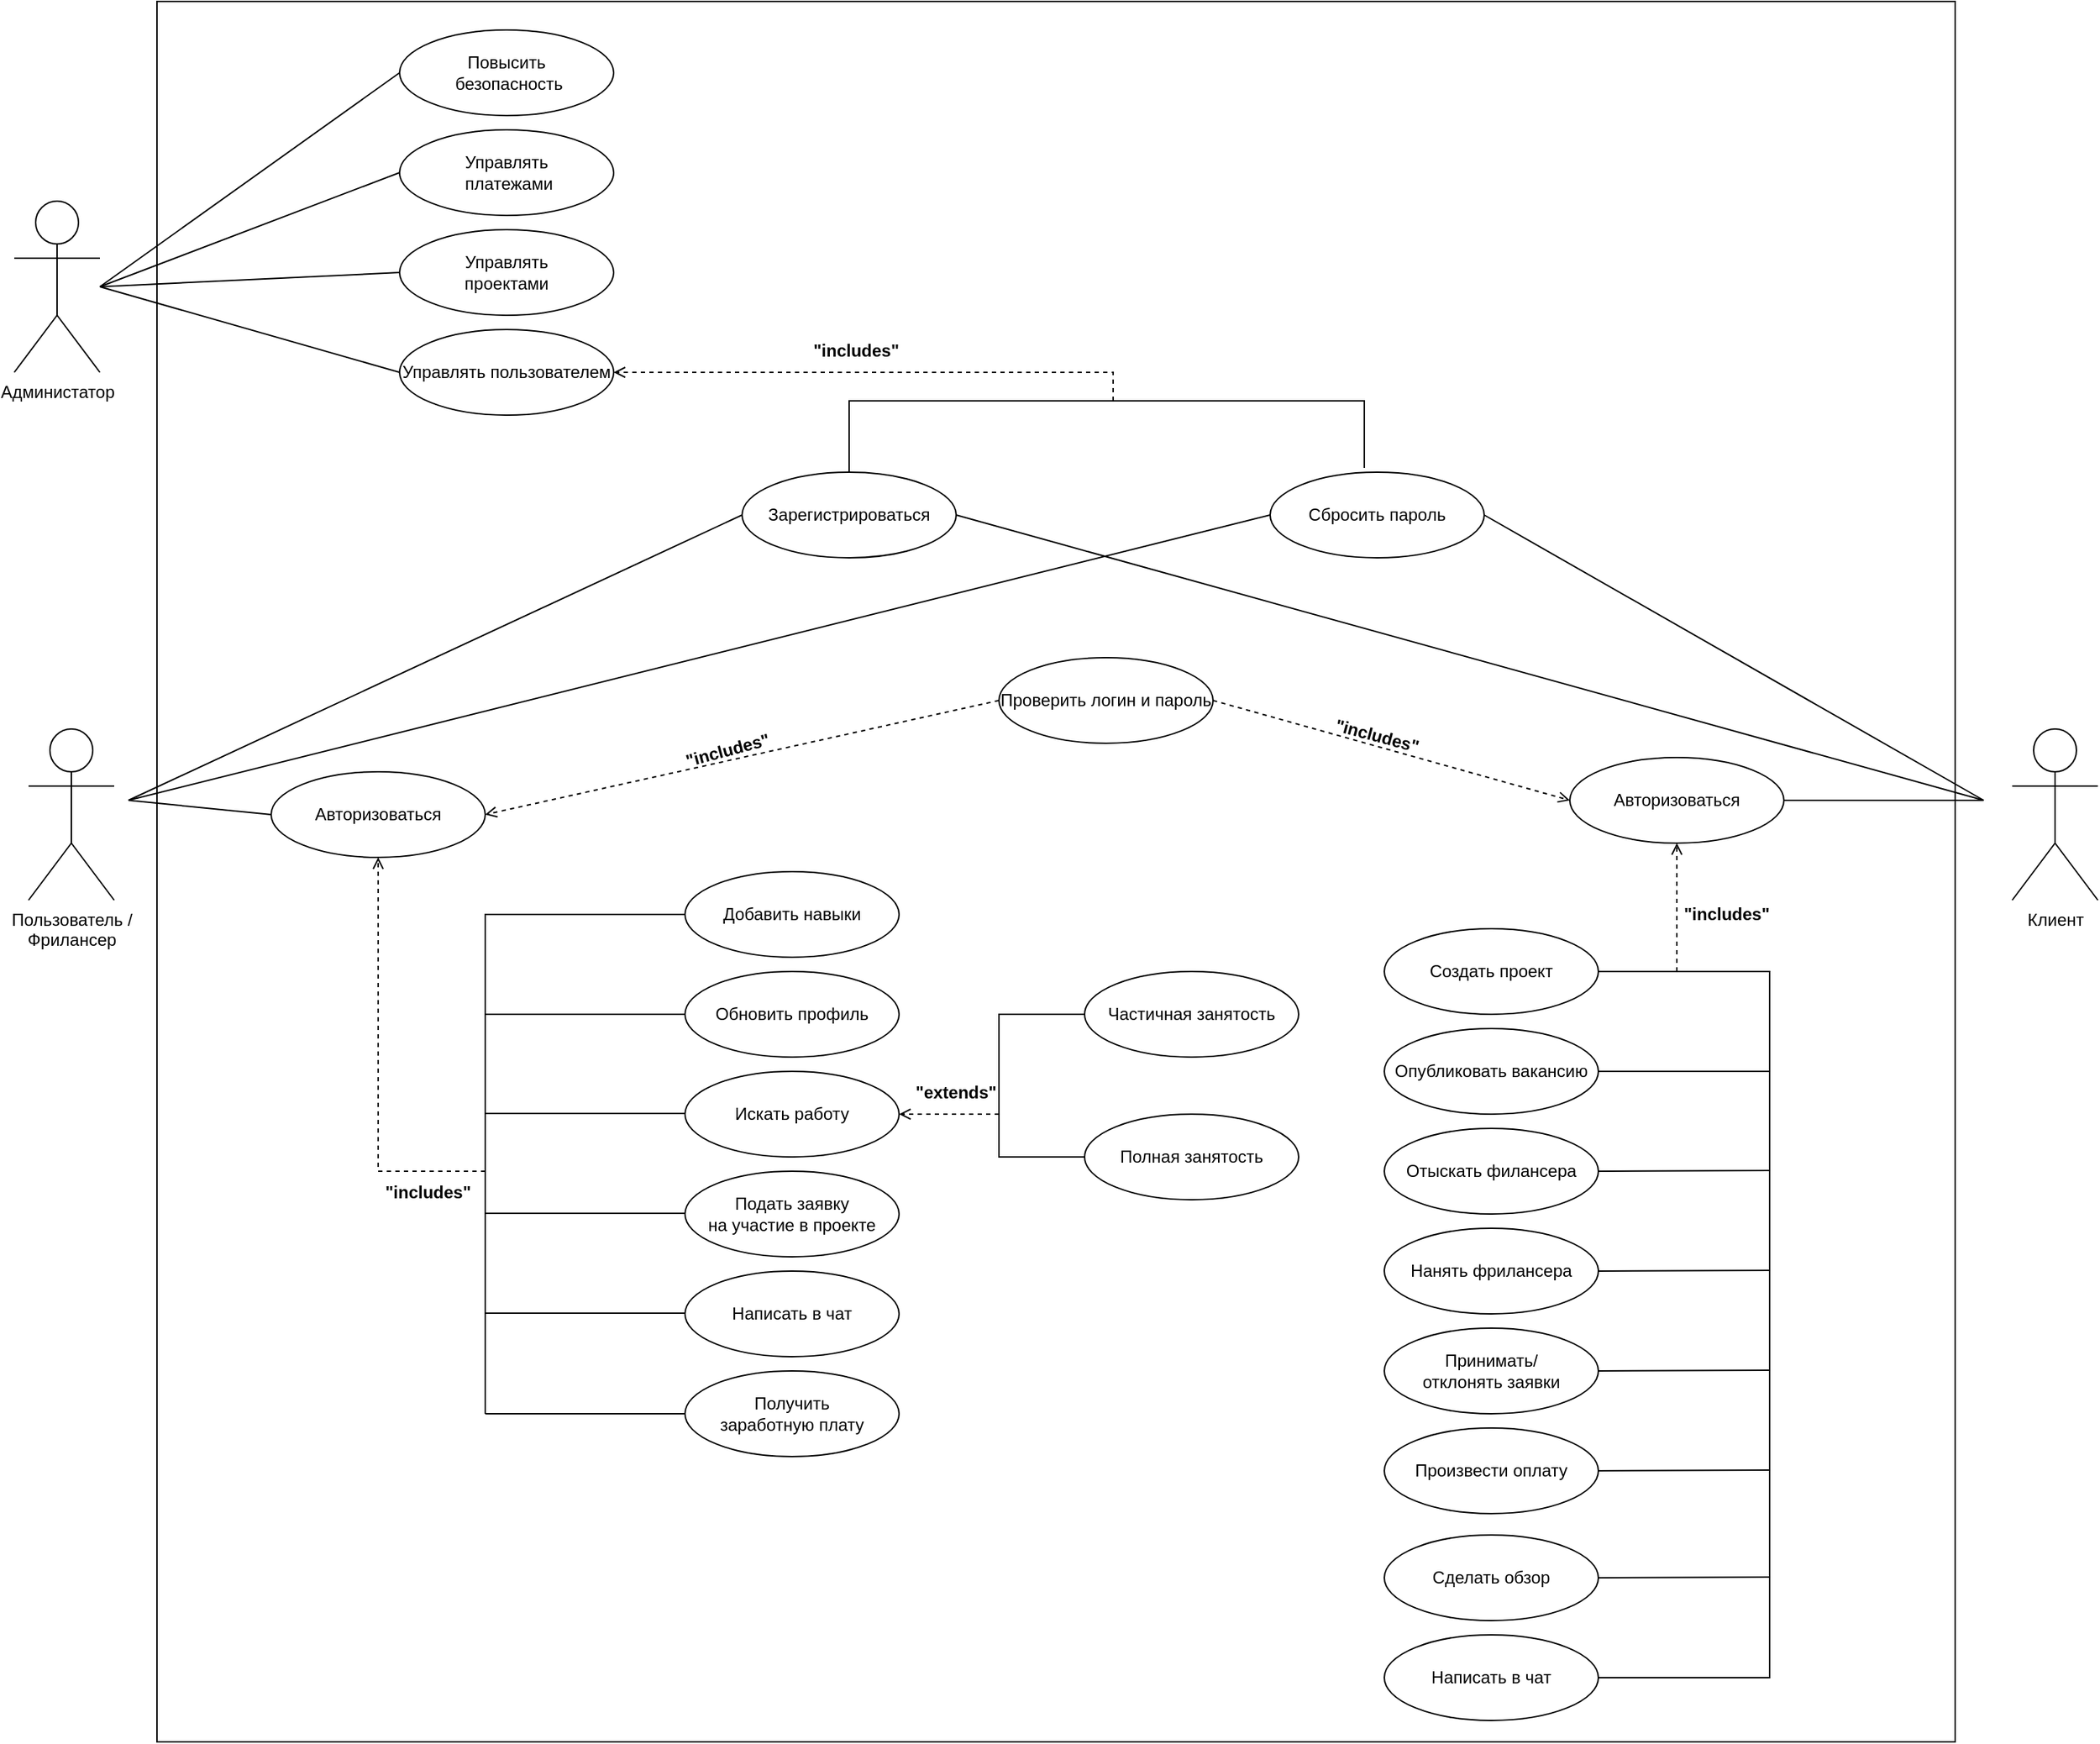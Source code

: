 <mxfile version="22.0.4" type="device">
  <diagram name="Страница 1" id="JkA8GQQNuBLybVDqiDYR">
    <mxGraphModel dx="1120" dy="1616" grid="1" gridSize="10" guides="1" tooltips="1" connect="1" arrows="1" fold="1" page="1" pageScale="1" pageWidth="827" pageHeight="1169" math="0" shadow="0">
      <root>
        <mxCell id="0" />
        <mxCell id="1" parent="0" />
        <mxCell id="i30caB6TVAmt1dE0kOsS-100" value="" style="rounded=0;whiteSpace=wrap;html=1;" parent="1" vertex="1">
          <mxGeometry x="160" y="-40" width="1260" height="1220" as="geometry" />
        </mxCell>
        <mxCell id="i30caB6TVAmt1dE0kOsS-2" value="Администатор" style="shape=umlActor;verticalLabelPosition=bottom;verticalAlign=top;html=1;outlineConnect=0;" parent="1" vertex="1">
          <mxGeometry x="60" y="100" width="60" height="120" as="geometry" />
        </mxCell>
        <mxCell id="i30caB6TVAmt1dE0kOsS-8" value="Повысить&lt;br&gt;&amp;nbsp;безопасность" style="ellipse;whiteSpace=wrap;html=1;" parent="1" vertex="1">
          <mxGeometry x="330" y="-20" width="150" height="60" as="geometry" />
        </mxCell>
        <mxCell id="i30caB6TVAmt1dE0kOsS-9" value="Управлять&lt;br&gt;проектами" style="ellipse;whiteSpace=wrap;html=1;" parent="1" vertex="1">
          <mxGeometry x="330" y="120" width="150" height="60" as="geometry" />
        </mxCell>
        <mxCell id="i30caB6TVAmt1dE0kOsS-10" value="Управлять пользователем" style="ellipse;whiteSpace=wrap;html=1;" parent="1" vertex="1">
          <mxGeometry x="330" y="190" width="150" height="60" as="geometry" />
        </mxCell>
        <mxCell id="i30caB6TVAmt1dE0kOsS-11" value="Управлять&lt;br&gt;&amp;nbsp;платежами" style="ellipse;whiteSpace=wrap;html=1;" parent="1" vertex="1">
          <mxGeometry x="330" y="50" width="150" height="60" as="geometry" />
        </mxCell>
        <mxCell id="i30caB6TVAmt1dE0kOsS-12" value="" style="endArrow=none;html=1;rounded=0;entryX=0;entryY=0.5;entryDx=0;entryDy=0;" parent="1" target="i30caB6TVAmt1dE0kOsS-8" edge="1">
          <mxGeometry width="50" height="50" relative="1" as="geometry">
            <mxPoint x="120" y="160" as="sourcePoint" />
            <mxPoint x="261" y="47" as="targetPoint" />
          </mxGeometry>
        </mxCell>
        <mxCell id="i30caB6TVAmt1dE0kOsS-13" value="" style="endArrow=none;html=1;rounded=0;entryX=0;entryY=0.5;entryDx=0;entryDy=0;" parent="1" target="i30caB6TVAmt1dE0kOsS-11" edge="1">
          <mxGeometry width="50" height="50" relative="1" as="geometry">
            <mxPoint x="120" y="160" as="sourcePoint" />
            <mxPoint x="271" y="57" as="targetPoint" />
          </mxGeometry>
        </mxCell>
        <mxCell id="i30caB6TVAmt1dE0kOsS-14" value="" style="endArrow=none;html=1;rounded=0;entryX=0;entryY=0.5;entryDx=0;entryDy=0;" parent="1" target="i30caB6TVAmt1dE0kOsS-9" edge="1">
          <mxGeometry width="50" height="50" relative="1" as="geometry">
            <mxPoint x="120" y="160" as="sourcePoint" />
            <mxPoint x="340" y="90" as="targetPoint" />
          </mxGeometry>
        </mxCell>
        <mxCell id="i30caB6TVAmt1dE0kOsS-15" value="" style="endArrow=none;html=1;rounded=0;entryX=0;entryY=0.5;entryDx=0;entryDy=0;" parent="1" target="i30caB6TVAmt1dE0kOsS-10" edge="1">
          <mxGeometry width="50" height="50" relative="1" as="geometry">
            <mxPoint x="120" y="160" as="sourcePoint" />
            <mxPoint x="350" y="100" as="targetPoint" />
          </mxGeometry>
        </mxCell>
        <mxCell id="i30caB6TVAmt1dE0kOsS-18" value="Пользователь / &lt;br&gt;Фрилансер" style="shape=umlActor;verticalLabelPosition=bottom;verticalAlign=top;html=1;outlineConnect=0;" parent="1" vertex="1">
          <mxGeometry x="70" y="470" width="60" height="120" as="geometry" />
        </mxCell>
        <mxCell id="i30caB6TVAmt1dE0kOsS-20" value="Клиент&lt;br&gt;" style="shape=umlActor;verticalLabelPosition=bottom;verticalAlign=top;html=1;outlineConnect=0;" parent="1" vertex="1">
          <mxGeometry x="1460" y="470" width="60" height="120" as="geometry" />
        </mxCell>
        <mxCell id="i30caB6TVAmt1dE0kOsS-21" value="Зарегистрироваться" style="ellipse;whiteSpace=wrap;html=1;" parent="1" vertex="1">
          <mxGeometry x="570" y="290" width="150" height="60" as="geometry" />
        </mxCell>
        <mxCell id="i30caB6TVAmt1dE0kOsS-22" value="Сбросить пароль" style="ellipse;whiteSpace=wrap;html=1;" parent="1" vertex="1">
          <mxGeometry x="940" y="290" width="150" height="60" as="geometry" />
        </mxCell>
        <mxCell id="i30caB6TVAmt1dE0kOsS-23" value="" style="endArrow=none;html=1;rounded=0;entryX=0;entryY=0.5;entryDx=0;entryDy=0;" parent="1" target="i30caB6TVAmt1dE0kOsS-21" edge="1">
          <mxGeometry width="50" height="50" relative="1" as="geometry">
            <mxPoint x="140" y="520" as="sourcePoint" />
            <mxPoint x="530" y="350" as="targetPoint" />
          </mxGeometry>
        </mxCell>
        <mxCell id="i30caB6TVAmt1dE0kOsS-24" value="" style="endArrow=none;html=1;rounded=0;entryX=0;entryY=0.5;entryDx=0;entryDy=0;" parent="1" target="i30caB6TVAmt1dE0kOsS-22" edge="1">
          <mxGeometry width="50" height="50" relative="1" as="geometry">
            <mxPoint x="140" y="520" as="sourcePoint" />
            <mxPoint x="390" y="340" as="targetPoint" />
          </mxGeometry>
        </mxCell>
        <mxCell id="i30caB6TVAmt1dE0kOsS-25" value="" style="endArrow=none;html=1;rounded=0;entryX=1;entryY=0.5;entryDx=0;entryDy=0;" parent="1" target="i30caB6TVAmt1dE0kOsS-21" edge="1">
          <mxGeometry width="50" height="50" relative="1" as="geometry">
            <mxPoint x="1440" y="520" as="sourcePoint" />
            <mxPoint x="650" y="340" as="targetPoint" />
          </mxGeometry>
        </mxCell>
        <mxCell id="i30caB6TVAmt1dE0kOsS-26" value="" style="endArrow=none;html=1;rounded=0;entryX=1;entryY=0.5;entryDx=0;entryDy=0;" parent="1" target="i30caB6TVAmt1dE0kOsS-22" edge="1">
          <mxGeometry width="50" height="50" relative="1" as="geometry">
            <mxPoint x="1440" y="520" as="sourcePoint" />
            <mxPoint x="540" y="340" as="targetPoint" />
          </mxGeometry>
        </mxCell>
        <mxCell id="i30caB6TVAmt1dE0kOsS-29" value="Авторизоваться" style="ellipse;whiteSpace=wrap;html=1;" parent="1" vertex="1">
          <mxGeometry x="240" y="500" width="150" height="60" as="geometry" />
        </mxCell>
        <mxCell id="i30caB6TVAmt1dE0kOsS-30" value="" style="endArrow=none;html=1;rounded=0;entryX=0;entryY=0.5;entryDx=0;entryDy=0;" parent="1" target="i30caB6TVAmt1dE0kOsS-29" edge="1">
          <mxGeometry width="50" height="50" relative="1" as="geometry">
            <mxPoint x="140" y="520" as="sourcePoint" />
            <mxPoint x="530" y="400" as="targetPoint" />
          </mxGeometry>
        </mxCell>
        <mxCell id="i30caB6TVAmt1dE0kOsS-31" value="Авторизоваться" style="ellipse;whiteSpace=wrap;html=1;" parent="1" vertex="1">
          <mxGeometry x="1150" y="490" width="150" height="60" as="geometry" />
        </mxCell>
        <mxCell id="i30caB6TVAmt1dE0kOsS-32" value="" style="endArrow=none;html=1;rounded=0;exitX=1;exitY=0.5;exitDx=0;exitDy=0;" parent="1" source="i30caB6TVAmt1dE0kOsS-31" edge="1">
          <mxGeometry width="50" height="50" relative="1" as="geometry">
            <mxPoint x="480" y="450" as="sourcePoint" />
            <mxPoint x="1440" y="520" as="targetPoint" />
          </mxGeometry>
        </mxCell>
        <mxCell id="i30caB6TVAmt1dE0kOsS-33" value="Проверить логин и пароль" style="ellipse;whiteSpace=wrap;html=1;" parent="1" vertex="1">
          <mxGeometry x="750" y="420" width="150" height="60" as="geometry" />
        </mxCell>
        <mxCell id="i30caB6TVAmt1dE0kOsS-51" value="" style="endArrow=open;html=1;dashed=1;rounded=0;entryX=1;entryY=0.5;entryDx=0;entryDy=0;" parent="1" target="i30caB6TVAmt1dE0kOsS-29" edge="1">
          <mxGeometry width="50" height="50" relative="1" as="geometry">
            <mxPoint x="750" y="450" as="sourcePoint" />
            <mxPoint x="450" y="470" as="targetPoint" />
          </mxGeometry>
        </mxCell>
        <mxCell id="i30caB6TVAmt1dE0kOsS-53" value="" style="endArrow=open;html=1;dashed=1;rounded=0;exitX=1;exitY=0.5;exitDx=0;exitDy=0;entryX=0;entryY=0.5;entryDx=0;entryDy=0;" parent="1" source="i30caB6TVAmt1dE0kOsS-33" target="i30caB6TVAmt1dE0kOsS-31" edge="1">
          <mxGeometry width="50" height="50" relative="1" as="geometry">
            <mxPoint x="490" y="460" as="sourcePoint" />
            <mxPoint x="400" y="540" as="targetPoint" />
          </mxGeometry>
        </mxCell>
        <mxCell id="i30caB6TVAmt1dE0kOsS-56" value="Добавить навыки" style="ellipse;whiteSpace=wrap;html=1;" parent="1" vertex="1">
          <mxGeometry x="530" y="570" width="150" height="60" as="geometry" />
        </mxCell>
        <mxCell id="i30caB6TVAmt1dE0kOsS-57" value="Обновить профиль" style="ellipse;whiteSpace=wrap;html=1;" parent="1" vertex="1">
          <mxGeometry x="530" y="640" width="150" height="60" as="geometry" />
        </mxCell>
        <mxCell id="i30caB6TVAmt1dE0kOsS-59" value="Искать работу" style="ellipse;whiteSpace=wrap;html=1;" parent="1" vertex="1">
          <mxGeometry x="530" y="710" width="150" height="60" as="geometry" />
        </mxCell>
        <mxCell id="i30caB6TVAmt1dE0kOsS-60" value="Подать заявку &lt;br&gt;на участие в проекте" style="ellipse;whiteSpace=wrap;html=1;" parent="1" vertex="1">
          <mxGeometry x="530" y="780" width="150" height="60" as="geometry" />
        </mxCell>
        <mxCell id="i30caB6TVAmt1dE0kOsS-61" value="Написать в чат" style="ellipse;whiteSpace=wrap;html=1;" parent="1" vertex="1">
          <mxGeometry x="530" y="850" width="150" height="60" as="geometry" />
        </mxCell>
        <mxCell id="i30caB6TVAmt1dE0kOsS-62" value="Получить &lt;br&gt;заработную плату" style="ellipse;whiteSpace=wrap;html=1;" parent="1" vertex="1">
          <mxGeometry x="530" y="920" width="150" height="60" as="geometry" />
        </mxCell>
        <mxCell id="i30caB6TVAmt1dE0kOsS-63" value="Частичная занятость" style="ellipse;whiteSpace=wrap;html=1;" parent="1" vertex="1">
          <mxGeometry x="810" y="640" width="150" height="60" as="geometry" />
        </mxCell>
        <mxCell id="i30caB6TVAmt1dE0kOsS-65" value="Полная занятость" style="ellipse;whiteSpace=wrap;html=1;" parent="1" vertex="1">
          <mxGeometry x="810" y="740" width="150" height="60" as="geometry" />
        </mxCell>
        <mxCell id="i30caB6TVAmt1dE0kOsS-66" value="" style="endArrow=none;html=1;rounded=0;entryX=0;entryY=0.5;entryDx=0;entryDy=0;" parent="1" target="i30caB6TVAmt1dE0kOsS-56" edge="1">
          <mxGeometry width="50" height="50" relative="1" as="geometry">
            <mxPoint x="390" y="950" as="sourcePoint" />
            <mxPoint x="880" y="680" as="targetPoint" />
            <Array as="points">
              <mxPoint x="390" y="600" />
            </Array>
          </mxGeometry>
        </mxCell>
        <mxCell id="i30caB6TVAmt1dE0kOsS-67" value="" style="endArrow=none;html=1;rounded=0;entryX=0;entryY=0.5;entryDx=0;entryDy=0;" parent="1" target="i30caB6TVAmt1dE0kOsS-62" edge="1">
          <mxGeometry width="50" height="50" relative="1" as="geometry">
            <mxPoint x="390" y="950" as="sourcePoint" />
            <mxPoint x="880" y="880" as="targetPoint" />
          </mxGeometry>
        </mxCell>
        <mxCell id="i30caB6TVAmt1dE0kOsS-68" value="" style="endArrow=none;html=1;rounded=0;entryX=0;entryY=0.5;entryDx=0;entryDy=0;" parent="1" target="i30caB6TVAmt1dE0kOsS-57" edge="1">
          <mxGeometry width="50" height="50" relative="1" as="geometry">
            <mxPoint x="390" y="670" as="sourcePoint" />
            <mxPoint x="490" y="670" as="targetPoint" />
          </mxGeometry>
        </mxCell>
        <mxCell id="i30caB6TVAmt1dE0kOsS-69" value="" style="endArrow=none;html=1;rounded=0;entryX=0;entryY=0.5;entryDx=0;entryDy=0;" parent="1" edge="1">
          <mxGeometry width="50" height="50" relative="1" as="geometry">
            <mxPoint x="390" y="739.5" as="sourcePoint" />
            <mxPoint x="530" y="739.5" as="targetPoint" />
          </mxGeometry>
        </mxCell>
        <mxCell id="i30caB6TVAmt1dE0kOsS-70" value="" style="endArrow=none;html=1;rounded=0;entryX=0;entryY=0.5;entryDx=0;entryDy=0;" parent="1" edge="1">
          <mxGeometry width="50" height="50" relative="1" as="geometry">
            <mxPoint x="390" y="809.5" as="sourcePoint" />
            <mxPoint x="530" y="809.5" as="targetPoint" />
          </mxGeometry>
        </mxCell>
        <mxCell id="i30caB6TVAmt1dE0kOsS-71" value="" style="endArrow=none;html=1;rounded=0;entryX=0;entryY=0.5;entryDx=0;entryDy=0;" parent="1" edge="1">
          <mxGeometry width="50" height="50" relative="1" as="geometry">
            <mxPoint x="390" y="879.5" as="sourcePoint" />
            <mxPoint x="530" y="879.5" as="targetPoint" />
          </mxGeometry>
        </mxCell>
        <mxCell id="i30caB6TVAmt1dE0kOsS-73" value="" style="endArrow=open;html=1;dashed=1;rounded=0;entryX=0.5;entryY=1;entryDx=0;entryDy=0;" parent="1" target="i30caB6TVAmt1dE0kOsS-29" edge="1">
          <mxGeometry width="50" height="50" relative="1" as="geometry">
            <mxPoint x="390" y="780" as="sourcePoint" />
            <mxPoint x="170" y="750" as="targetPoint" />
            <Array as="points">
              <mxPoint x="315" y="780" />
            </Array>
          </mxGeometry>
        </mxCell>
        <mxCell id="i30caB6TVAmt1dE0kOsS-75" value="" style="endArrow=none;html=1;rounded=0;entryX=0;entryY=0.5;entryDx=0;entryDy=0;exitX=0;exitY=0.5;exitDx=0;exitDy=0;" parent="1" source="i30caB6TVAmt1dE0kOsS-65" edge="1">
          <mxGeometry width="50" height="50" relative="1" as="geometry">
            <mxPoint x="670" y="1020" as="sourcePoint" />
            <mxPoint x="810" y="670" as="targetPoint" />
            <Array as="points">
              <mxPoint x="750" y="770" />
              <mxPoint x="750" y="670" />
            </Array>
          </mxGeometry>
        </mxCell>
        <mxCell id="i30caB6TVAmt1dE0kOsS-76" value="" style="endArrow=open;html=1;dashed=1;rounded=0;" parent="1" edge="1">
          <mxGeometry width="50" height="50" relative="1" as="geometry">
            <mxPoint x="750" y="740" as="sourcePoint" />
            <mxPoint x="680" y="740" as="targetPoint" />
            <Array as="points" />
          </mxGeometry>
        </mxCell>
        <mxCell id="i30caB6TVAmt1dE0kOsS-77" value="Создать проект" style="ellipse;whiteSpace=wrap;html=1;" parent="1" vertex="1">
          <mxGeometry x="1020" y="610" width="150" height="60" as="geometry" />
        </mxCell>
        <mxCell id="i30caB6TVAmt1dE0kOsS-78" value="Опубликовать вакансию" style="ellipse;whiteSpace=wrap;html=1;" parent="1" vertex="1">
          <mxGeometry x="1020" y="680" width="150" height="60" as="geometry" />
        </mxCell>
        <mxCell id="i30caB6TVAmt1dE0kOsS-79" value="Отыскать филансера" style="ellipse;whiteSpace=wrap;html=1;" parent="1" vertex="1">
          <mxGeometry x="1020" y="750" width="150" height="60" as="geometry" />
        </mxCell>
        <mxCell id="i30caB6TVAmt1dE0kOsS-80" value="Нанять фрилансера" style="ellipse;whiteSpace=wrap;html=1;" parent="1" vertex="1">
          <mxGeometry x="1020" y="820" width="150" height="60" as="geometry" />
        </mxCell>
        <mxCell id="i30caB6TVAmt1dE0kOsS-81" value="Принимать/&lt;br&gt;отклонять заявки" style="ellipse;whiteSpace=wrap;html=1;" parent="1" vertex="1">
          <mxGeometry x="1020" y="890" width="150" height="60" as="geometry" />
        </mxCell>
        <mxCell id="i30caB6TVAmt1dE0kOsS-82" value="Произвести оплату" style="ellipse;whiteSpace=wrap;html=1;" parent="1" vertex="1">
          <mxGeometry x="1020" y="960" width="150" height="60" as="geometry" />
        </mxCell>
        <mxCell id="i30caB6TVAmt1dE0kOsS-83" value="Сделать обзор" style="ellipse;whiteSpace=wrap;html=1;" parent="1" vertex="1">
          <mxGeometry x="1020" y="1035" width="150" height="60" as="geometry" />
        </mxCell>
        <mxCell id="i30caB6TVAmt1dE0kOsS-84" value="Написать в чат" style="ellipse;whiteSpace=wrap;html=1;" parent="1" vertex="1">
          <mxGeometry x="1020" y="1105" width="150" height="60" as="geometry" />
        </mxCell>
        <mxCell id="i30caB6TVAmt1dE0kOsS-85" value="" style="endArrow=none;html=1;rounded=0;entryX=1;entryY=0.5;entryDx=0;entryDy=0;exitX=1;exitY=0.5;exitDx=0;exitDy=0;" parent="1" source="i30caB6TVAmt1dE0kOsS-84" target="i30caB6TVAmt1dE0kOsS-77" edge="1">
          <mxGeometry width="50" height="50" relative="1" as="geometry">
            <mxPoint x="1290" y="1065" as="sourcePoint" />
            <mxPoint x="1430" y="715" as="targetPoint" />
            <Array as="points">
              <mxPoint x="1290" y="1135" />
              <mxPoint x="1290" y="640" />
            </Array>
          </mxGeometry>
        </mxCell>
        <mxCell id="i30caB6TVAmt1dE0kOsS-86" value="" style="endArrow=none;html=1;rounded=0;entryX=1;entryY=0.5;entryDx=0;entryDy=0;" parent="1" target="i30caB6TVAmt1dE0kOsS-78" edge="1">
          <mxGeometry width="50" height="50" relative="1" as="geometry">
            <mxPoint x="1290" y="710" as="sourcePoint" />
            <mxPoint x="1170" y="710" as="targetPoint" />
          </mxGeometry>
        </mxCell>
        <mxCell id="i30caB6TVAmt1dE0kOsS-87" value="" style="endArrow=none;html=1;rounded=0;entryX=1;entryY=0.5;entryDx=0;entryDy=0;" parent="1" target="i30caB6TVAmt1dE0kOsS-79" edge="1">
          <mxGeometry width="50" height="50" relative="1" as="geometry">
            <mxPoint x="1290" y="779.5" as="sourcePoint" />
            <mxPoint x="1170" y="779.5" as="targetPoint" />
          </mxGeometry>
        </mxCell>
        <mxCell id="i30caB6TVAmt1dE0kOsS-88" value="" style="endArrow=none;html=1;rounded=0;entryX=1;entryY=0.5;entryDx=0;entryDy=0;" parent="1" target="i30caB6TVAmt1dE0kOsS-80" edge="1">
          <mxGeometry width="50" height="50" relative="1" as="geometry">
            <mxPoint x="1290" y="849.5" as="sourcePoint" />
            <mxPoint x="1170" y="850" as="targetPoint" />
          </mxGeometry>
        </mxCell>
        <mxCell id="i30caB6TVAmt1dE0kOsS-89" value="" style="endArrow=none;html=1;rounded=0;" parent="1" edge="1">
          <mxGeometry width="50" height="50" relative="1" as="geometry">
            <mxPoint x="1290" y="919.5" as="sourcePoint" />
            <mxPoint x="1170" y="920" as="targetPoint" />
          </mxGeometry>
        </mxCell>
        <mxCell id="i30caB6TVAmt1dE0kOsS-90" value="" style="endArrow=none;html=1;rounded=0;entryX=1;entryY=0.5;entryDx=0;entryDy=0;" parent="1" target="i30caB6TVAmt1dE0kOsS-82" edge="1">
          <mxGeometry width="50" height="50" relative="1" as="geometry">
            <mxPoint x="1290" y="989.5" as="sourcePoint" />
            <mxPoint x="1170" y="990" as="targetPoint" />
          </mxGeometry>
        </mxCell>
        <mxCell id="i30caB6TVAmt1dE0kOsS-91" value="" style="endArrow=none;html=1;rounded=0;entryX=1;entryY=0.5;entryDx=0;entryDy=0;" parent="1" target="i30caB6TVAmt1dE0kOsS-83" edge="1">
          <mxGeometry width="50" height="50" relative="1" as="geometry">
            <mxPoint x="1290" y="1064.5" as="sourcePoint" />
            <mxPoint x="1170" y="1064.5" as="targetPoint" />
          </mxGeometry>
        </mxCell>
        <mxCell id="i30caB6TVAmt1dE0kOsS-92" value="" style="endArrow=open;html=1;dashed=1;rounded=0;entryX=0.5;entryY=1;entryDx=0;entryDy=0;" parent="1" target="i30caB6TVAmt1dE0kOsS-31" edge="1">
          <mxGeometry width="50" height="50" relative="1" as="geometry">
            <mxPoint x="1225" y="640" as="sourcePoint" />
            <mxPoint x="690" y="750" as="targetPoint" />
            <Array as="points" />
          </mxGeometry>
        </mxCell>
        <mxCell id="i30caB6TVAmt1dE0kOsS-93" value="" style="endArrow=none;html=1;rounded=0;entryX=0.44;entryY=-0.05;entryDx=0;entryDy=0;entryPerimeter=0;" parent="1" source="i30caB6TVAmt1dE0kOsS-21" target="i30caB6TVAmt1dE0kOsS-22" edge="1">
          <mxGeometry width="50" height="50" relative="1" as="geometry">
            <mxPoint x="590" y="250" as="sourcePoint" />
            <mxPoint x="1010" y="240" as="targetPoint" />
            <Array as="points">
              <mxPoint x="645" y="240" />
              <mxPoint x="1006" y="240" />
            </Array>
          </mxGeometry>
        </mxCell>
        <mxCell id="i30caB6TVAmt1dE0kOsS-94" value="" style="endArrow=open;html=1;dashed=1;rounded=0;entryX=1;entryY=0.5;entryDx=0;entryDy=0;" parent="1" target="i30caB6TVAmt1dE0kOsS-10" edge="1">
          <mxGeometry width="50" height="50" relative="1" as="geometry">
            <mxPoint x="830" y="240" as="sourcePoint" />
            <mxPoint x="400" y="370" as="targetPoint" />
            <Array as="points">
              <mxPoint x="830" y="220" />
            </Array>
          </mxGeometry>
        </mxCell>
        <mxCell id="i30caB6TVAmt1dE0kOsS-95" value="&lt;b&gt;&quot;includes&quot;&lt;/b&gt;" style="text;html=1;strokeColor=none;fillColor=none;align=center;verticalAlign=middle;whiteSpace=wrap;rounded=0;" parent="1" vertex="1">
          <mxGeometry x="620" y="190" width="60" height="30" as="geometry" />
        </mxCell>
        <mxCell id="i30caB6TVAmt1dE0kOsS-96" value="&lt;b&gt;&quot;includes&quot;&lt;/b&gt;" style="text;html=1;strokeColor=none;fillColor=none;align=center;verticalAlign=middle;whiteSpace=wrap;rounded=0;" parent="1" vertex="1">
          <mxGeometry x="320" y="780" width="60" height="30" as="geometry" />
        </mxCell>
        <mxCell id="i30caB6TVAmt1dE0kOsS-97" value="&lt;b&gt;&quot;includes&quot;&lt;/b&gt;" style="text;html=1;strokeColor=none;fillColor=none;align=center;verticalAlign=middle;whiteSpace=wrap;rounded=0;" parent="1" vertex="1">
          <mxGeometry x="1230" y="585" width="60" height="30" as="geometry" />
        </mxCell>
        <mxCell id="i30caB6TVAmt1dE0kOsS-98" value="&lt;b&gt;&quot;extends&quot;&lt;/b&gt;" style="text;html=1;strokeColor=none;fillColor=none;align=center;verticalAlign=middle;whiteSpace=wrap;rounded=0;" parent="1" vertex="1">
          <mxGeometry x="690" y="710" width="60" height="30" as="geometry" />
        </mxCell>
        <mxCell id="7oEIr9Pm5eM1uOjSiobP-1" value="&lt;b&gt;&quot;includes&quot;&lt;/b&gt;" style="text;html=1;strokeColor=none;fillColor=none;align=center;verticalAlign=middle;whiteSpace=wrap;rounded=0;rotation=-15;" vertex="1" parent="1">
          <mxGeometry x="530" y="470" width="60" height="30" as="geometry" />
        </mxCell>
        <mxCell id="7oEIr9Pm5eM1uOjSiobP-3" value="&lt;b&gt;&quot;includes&quot;&lt;/b&gt;" style="text;html=1;strokeColor=none;fillColor=none;align=center;verticalAlign=middle;whiteSpace=wrap;rounded=0;rotation=15;" vertex="1" parent="1">
          <mxGeometry x="985" y="460" width="60" height="30" as="geometry" />
        </mxCell>
      </root>
    </mxGraphModel>
  </diagram>
</mxfile>
